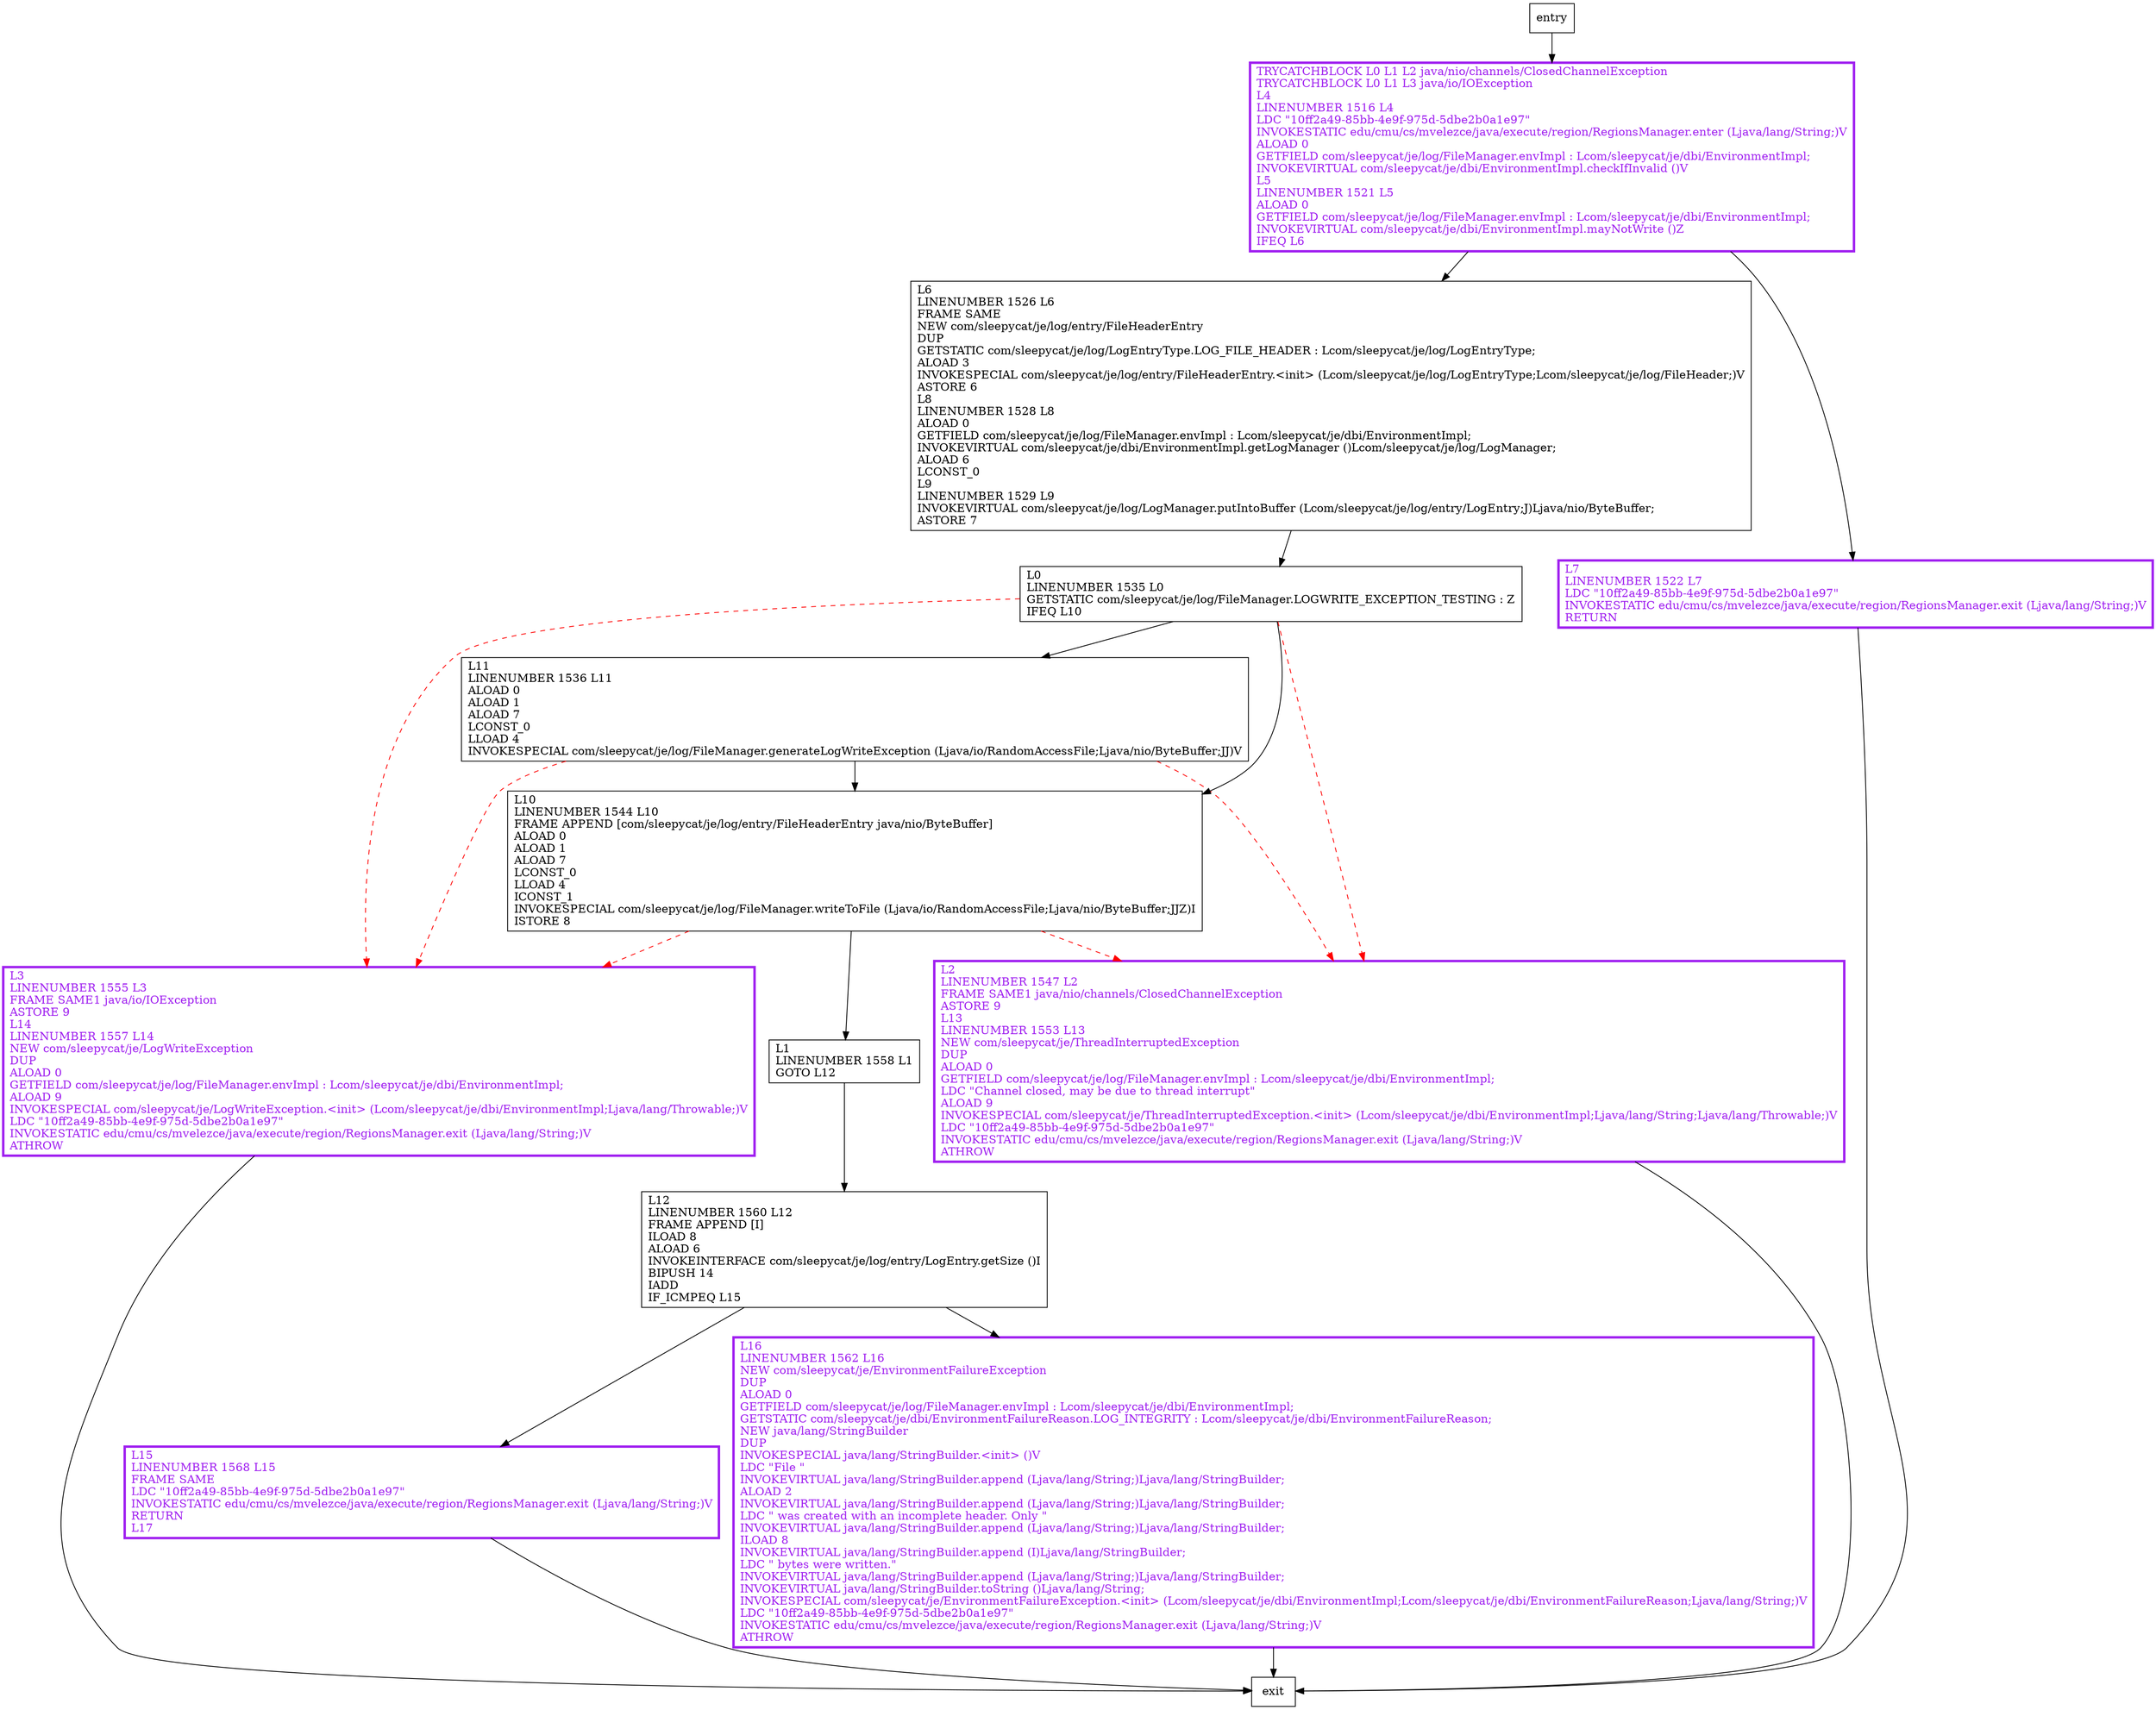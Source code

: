 digraph writeFileHeader {
node [shape=record];
1750311938 [label="L6\lLINENUMBER 1526 L6\lFRAME SAME\lNEW com/sleepycat/je/log/entry/FileHeaderEntry\lDUP\lGETSTATIC com/sleepycat/je/log/LogEntryType.LOG_FILE_HEADER : Lcom/sleepycat/je/log/LogEntryType;\lALOAD 3\lINVOKESPECIAL com/sleepycat/je/log/entry/FileHeaderEntry.\<init\> (Lcom/sleepycat/je/log/LogEntryType;Lcom/sleepycat/je/log/FileHeader;)V\lASTORE 6\lL8\lLINENUMBER 1528 L8\lALOAD 0\lGETFIELD com/sleepycat/je/log/FileManager.envImpl : Lcom/sleepycat/je/dbi/EnvironmentImpl;\lINVOKEVIRTUAL com/sleepycat/je/dbi/EnvironmentImpl.getLogManager ()Lcom/sleepycat/je/log/LogManager;\lALOAD 6\lLCONST_0\lL9\lLINENUMBER 1529 L9\lINVOKEVIRTUAL com/sleepycat/je/log/LogManager.putIntoBuffer (Lcom/sleepycat/je/log/entry/LogEntry;J)Ljava/nio/ByteBuffer;\lASTORE 7\l"];
983344219 [label="L16\lLINENUMBER 1562 L16\lNEW com/sleepycat/je/EnvironmentFailureException\lDUP\lALOAD 0\lGETFIELD com/sleepycat/je/log/FileManager.envImpl : Lcom/sleepycat/je/dbi/EnvironmentImpl;\lGETSTATIC com/sleepycat/je/dbi/EnvironmentFailureReason.LOG_INTEGRITY : Lcom/sleepycat/je/dbi/EnvironmentFailureReason;\lNEW java/lang/StringBuilder\lDUP\lINVOKESPECIAL java/lang/StringBuilder.\<init\> ()V\lLDC \"File \"\lINVOKEVIRTUAL java/lang/StringBuilder.append (Ljava/lang/String;)Ljava/lang/StringBuilder;\lALOAD 2\lINVOKEVIRTUAL java/lang/StringBuilder.append (Ljava/lang/String;)Ljava/lang/StringBuilder;\lLDC \" was created with an incomplete header. Only \"\lINVOKEVIRTUAL java/lang/StringBuilder.append (Ljava/lang/String;)Ljava/lang/StringBuilder;\lILOAD 8\lINVOKEVIRTUAL java/lang/StringBuilder.append (I)Ljava/lang/StringBuilder;\lLDC \" bytes were written.\"\lINVOKEVIRTUAL java/lang/StringBuilder.append (Ljava/lang/String;)Ljava/lang/StringBuilder;\lINVOKEVIRTUAL java/lang/StringBuilder.toString ()Ljava/lang/String;\lINVOKESPECIAL com/sleepycat/je/EnvironmentFailureException.\<init\> (Lcom/sleepycat/je/dbi/EnvironmentImpl;Lcom/sleepycat/je/dbi/EnvironmentFailureReason;Ljava/lang/String;)V\lLDC \"10ff2a49-85bb-4e9f-975d-5dbe2b0a1e97\"\lINVOKESTATIC edu/cmu/cs/mvelezce/java/execute/region/RegionsManager.exit (Ljava/lang/String;)V\lATHROW\l"];
457499098 [label="L12\lLINENUMBER 1560 L12\lFRAME APPEND [I]\lILOAD 8\lALOAD 6\lINVOKEINTERFACE com/sleepycat/je/log/entry/LogEntry.getSize ()I\lBIPUSH 14\lIADD\lIF_ICMPEQ L15\l"];
1023647558 [label="L7\lLINENUMBER 1522 L7\lLDC \"10ff2a49-85bb-4e9f-975d-5dbe2b0a1e97\"\lINVOKESTATIC edu/cmu/cs/mvelezce/java/execute/region/RegionsManager.exit (Ljava/lang/String;)V\lRETURN\l"];
945191182 [label="L11\lLINENUMBER 1536 L11\lALOAD 0\lALOAD 1\lALOAD 7\lLCONST_0\lLLOAD 4\lINVOKESPECIAL com/sleepycat/je/log/FileManager.generateLogWriteException (Ljava/io/RandomAccessFile;Ljava/nio/ByteBuffer;JJ)V\l"];
1452964185 [label="L2\lLINENUMBER 1547 L2\lFRAME SAME1 java/nio/channels/ClosedChannelException\lASTORE 9\lL13\lLINENUMBER 1553 L13\lNEW com/sleepycat/je/ThreadInterruptedException\lDUP\lALOAD 0\lGETFIELD com/sleepycat/je/log/FileManager.envImpl : Lcom/sleepycat/je/dbi/EnvironmentImpl;\lLDC \"Channel closed, may be due to thread interrupt\"\lALOAD 9\lINVOKESPECIAL com/sleepycat/je/ThreadInterruptedException.\<init\> (Lcom/sleepycat/je/dbi/EnvironmentImpl;Ljava/lang/String;Ljava/lang/Throwable;)V\lLDC \"10ff2a49-85bb-4e9f-975d-5dbe2b0a1e97\"\lINVOKESTATIC edu/cmu/cs/mvelezce/java/execute/region/RegionsManager.exit (Ljava/lang/String;)V\lATHROW\l"];
1858218932 [label="L10\lLINENUMBER 1544 L10\lFRAME APPEND [com/sleepycat/je/log/entry/FileHeaderEntry java/nio/ByteBuffer]\lALOAD 0\lALOAD 1\lALOAD 7\lLCONST_0\lLLOAD 4\lICONST_1\lINVOKESPECIAL com/sleepycat/je/log/FileManager.writeToFile (Ljava/io/RandomAccessFile;Ljava/nio/ByteBuffer;JJZ)I\lISTORE 8\l"];
1799424323 [label="L0\lLINENUMBER 1535 L0\lGETSTATIC com/sleepycat/je/log/FileManager.LOGWRITE_EXCEPTION_TESTING : Z\lIFEQ L10\l"];
1069307933 [label="TRYCATCHBLOCK L0 L1 L2 java/nio/channels/ClosedChannelException\lTRYCATCHBLOCK L0 L1 L3 java/io/IOException\lL4\lLINENUMBER 1516 L4\lLDC \"10ff2a49-85bb-4e9f-975d-5dbe2b0a1e97\"\lINVOKESTATIC edu/cmu/cs/mvelezce/java/execute/region/RegionsManager.enter (Ljava/lang/String;)V\lALOAD 0\lGETFIELD com/sleepycat/je/log/FileManager.envImpl : Lcom/sleepycat/je/dbi/EnvironmentImpl;\lINVOKEVIRTUAL com/sleepycat/je/dbi/EnvironmentImpl.checkIfInvalid ()V\lL5\lLINENUMBER 1521 L5\lALOAD 0\lGETFIELD com/sleepycat/je/log/FileManager.envImpl : Lcom/sleepycat/je/dbi/EnvironmentImpl;\lINVOKEVIRTUAL com/sleepycat/je/dbi/EnvironmentImpl.mayNotWrite ()Z\lIFEQ L6\l"];
601807741 [label="L1\lLINENUMBER 1558 L1\lGOTO L12\l"];
196849447 [label="L3\lLINENUMBER 1555 L3\lFRAME SAME1 java/io/IOException\lASTORE 9\lL14\lLINENUMBER 1557 L14\lNEW com/sleepycat/je/LogWriteException\lDUP\lALOAD 0\lGETFIELD com/sleepycat/je/log/FileManager.envImpl : Lcom/sleepycat/je/dbi/EnvironmentImpl;\lALOAD 9\lINVOKESPECIAL com/sleepycat/je/LogWriteException.\<init\> (Lcom/sleepycat/je/dbi/EnvironmentImpl;Ljava/lang/Throwable;)V\lLDC \"10ff2a49-85bb-4e9f-975d-5dbe2b0a1e97\"\lINVOKESTATIC edu/cmu/cs/mvelezce/java/execute/region/RegionsManager.exit (Ljava/lang/String;)V\lATHROW\l"];
831071247 [label="L15\lLINENUMBER 1568 L15\lFRAME SAME\lLDC \"10ff2a49-85bb-4e9f-975d-5dbe2b0a1e97\"\lINVOKESTATIC edu/cmu/cs/mvelezce/java/execute/region/RegionsManager.exit (Ljava/lang/String;)V\lRETURN\lL17\l"];
entry;
exit;
983344219 -> exit
457499098 -> 983344219
457499098 -> 831071247
1023647558 -> exit
945191182 -> 1452964185 [style=dashed, color=red]
945191182 -> 1858218932
945191182 -> 196849447 [style=dashed, color=red]
1858218932 -> 1452964185 [style=dashed, color=red]
1858218932 -> 601807741
1858218932 -> 196849447 [style=dashed, color=red]
1069307933 -> 1750311938
1069307933 -> 1023647558
601807741 -> 457499098
831071247 -> exit
1750311938 -> 1799424323
entry -> 1069307933
1452964185 -> exit
1799424323 -> 945191182
1799424323 -> 1452964185 [style=dashed, color=red]
1799424323 -> 1858218932
1799424323 -> 196849447 [style=dashed, color=red]
196849447 -> exit
983344219[fontcolor="purple", penwidth=3, color="purple"];
1023647558[fontcolor="purple", penwidth=3, color="purple"];
1452964185[fontcolor="purple", penwidth=3, color="purple"];
1069307933[fontcolor="purple", penwidth=3, color="purple"];
196849447[fontcolor="purple", penwidth=3, color="purple"];
831071247[fontcolor="purple", penwidth=3, color="purple"];
}
